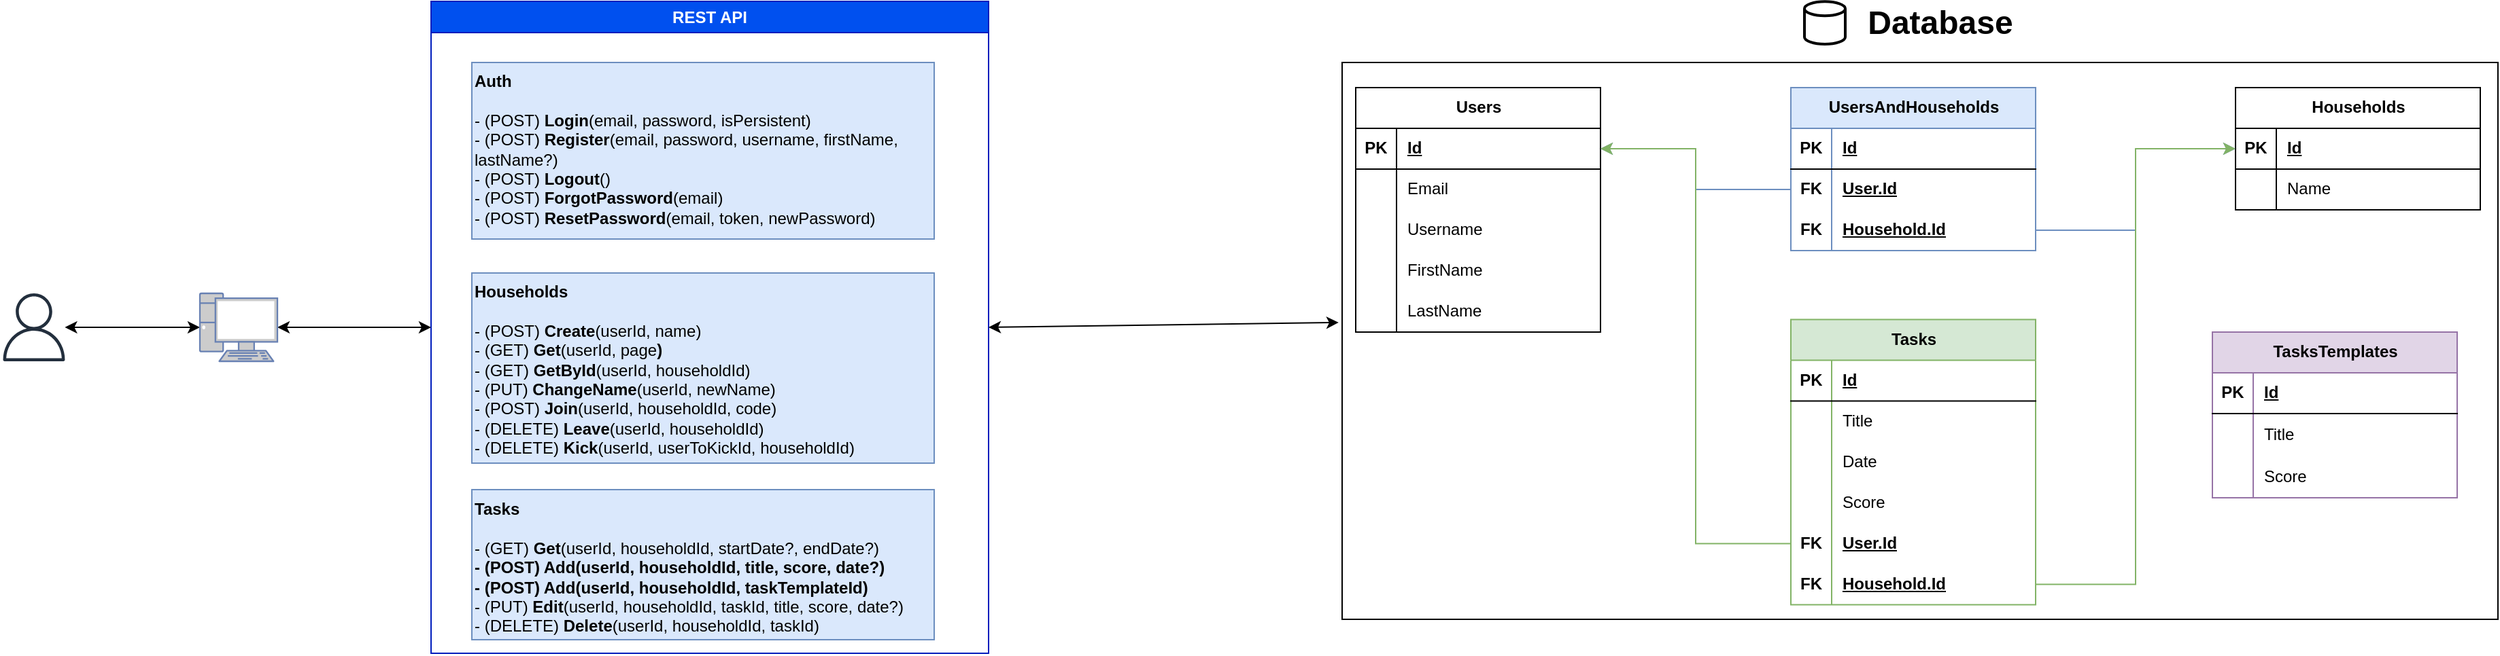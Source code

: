 <mxfile version="26.0.15">
  <diagram name="Strona-1" id="VdaN_trxpU_AnOm56eqQ">
    <mxGraphModel dx="2876" dy="2272" grid="1" gridSize="10" guides="1" tooltips="1" connect="1" arrows="1" fold="1" page="1" pageScale="1" pageWidth="827" pageHeight="1169" math="0" shadow="0">
      <root>
        <mxCell id="0" />
        <mxCell id="1" parent="0" />
        <mxCell id="gS_ljg5QTY4UFhtaObWx-25" value="" style="sketch=0;outlineConnect=0;fontColor=#232F3E;gradientColor=none;fillColor=#232F3D;strokeColor=none;dashed=0;verticalLabelPosition=bottom;verticalAlign=top;align=center;html=1;fontSize=12;fontStyle=0;aspect=fixed;pointerEvents=1;shape=mxgraph.aws4.user;" parent="1" vertex="1">
          <mxGeometry x="-827" y="150" width="50" height="50" as="geometry" />
        </mxCell>
        <mxCell id="gS_ljg5QTY4UFhtaObWx-28" value="" style="endArrow=classic;startArrow=classic;html=1;rounded=0;entryX=0;entryY=0.5;entryDx=0;entryDy=0;entryPerimeter=0;" parent="1" source="gS_ljg5QTY4UFhtaObWx-25" edge="1">
          <mxGeometry width="50" height="50" relative="1" as="geometry">
            <mxPoint x="-750" y="230" as="sourcePoint" />
            <mxPoint x="-680" y="175" as="targetPoint" />
          </mxGeometry>
        </mxCell>
        <mxCell id="gS_ljg5QTY4UFhtaObWx-31" value="REST API" style="swimlane;whiteSpace=wrap;html=1;fillColor=#0050ef;fontColor=#ffffff;strokeColor=#001DBC;" parent="1" vertex="1">
          <mxGeometry x="-510" y="-65" width="410" height="480" as="geometry">
            <mxRectangle x="-520" y="160" width="140" height="30" as="alternateBounds" />
          </mxGeometry>
        </mxCell>
        <mxCell id="gS_ljg5QTY4UFhtaObWx-37" value="&lt;div style=&quot;&quot;&gt;&lt;b style=&quot;background-color: initial;&quot;&gt;Households&lt;/b&gt;&lt;/div&gt;&lt;div style=&quot;&quot;&gt;&lt;font style=&quot;font-size: 12px;&quot;&gt;&lt;b style=&quot;&quot;&gt;&lt;br&gt;&lt;/b&gt;&lt;/font&gt;&lt;/div&gt;&lt;div&gt;- (POST) &lt;b&gt;Create&lt;/b&gt;(userId, name)&lt;/div&gt;&lt;div&gt;- (GET) &lt;b&gt;Get&lt;/b&gt;(userId, page&lt;b&gt;)&lt;/b&gt;&lt;/div&gt;&lt;div&gt;- (GET) &lt;b&gt;GetById&lt;/b&gt;(userId, householdId)&lt;/div&gt;&lt;div&gt;- (PUT) &lt;b&gt;ChangeName&lt;/b&gt;(userId, newName)&lt;/div&gt;&lt;div&gt;- (POST) &lt;b&gt;Join&lt;/b&gt;(userId, householdId, code)&lt;/div&gt;&lt;div&gt;- (DELETE) &lt;b&gt;Leave&lt;/b&gt;(userId, householdId)&lt;/div&gt;&lt;div&gt;- (DELETE) &lt;b&gt;Kick&lt;/b&gt;(userId, userToKickId, householdId)&lt;/div&gt;" style="whiteSpace=wrap;html=1;align=left;verticalAlign=top;fillColor=#dae8fc;strokeColor=#6c8ebf;" parent="gS_ljg5QTY4UFhtaObWx-31" vertex="1">
          <mxGeometry x="30" y="200" width="340" height="140" as="geometry" />
        </mxCell>
        <mxCell id="gS_ljg5QTY4UFhtaObWx-35" value="&lt;div style=&quot;&quot;&gt;&lt;b style=&quot;background-color: initial;&quot;&gt;Auth&lt;/b&gt;&lt;/div&gt;&lt;div style=&quot;&quot;&gt;&lt;font style=&quot;font-size: 12px;&quot;&gt;&lt;b style=&quot;&quot;&gt;&lt;br&gt;&lt;/b&gt;&lt;/font&gt;&lt;/div&gt;&lt;div&gt;- (POST) &lt;b&gt;Login&lt;/b&gt;(email, password, isPersistent)&lt;/div&gt;&lt;div&gt;- (POST) &lt;b&gt;Register&lt;/b&gt;(email, password, username, firstName, lastName?)&lt;/div&gt;&lt;div&gt;- (POST) &lt;b&gt;Logout&lt;/b&gt;()&lt;/div&gt;&lt;div&gt;- (POST) &lt;b&gt;ForgotPassword&lt;/b&gt;(email)&lt;/div&gt;&lt;div&gt;- (POST) &lt;b&gt;ResetPassword&lt;/b&gt;(email, token, newPassword)&lt;/div&gt;" style="whiteSpace=wrap;html=1;align=left;verticalAlign=top;fillColor=#dae8fc;strokeColor=#6c8ebf;" parent="gS_ljg5QTY4UFhtaObWx-31" vertex="1">
          <mxGeometry x="30" y="45" width="340" height="130" as="geometry" />
        </mxCell>
        <mxCell id="gS_ljg5QTY4UFhtaObWx-43" value="&lt;div style=&quot;&quot;&gt;&lt;b style=&quot;background-color: initial;&quot;&gt;Tasks&lt;/b&gt;&lt;/div&gt;&lt;div style=&quot;&quot;&gt;&lt;font style=&quot;font-size: 12px;&quot;&gt;&lt;b style=&quot;&quot;&gt;&lt;br&gt;&lt;/b&gt;&lt;/font&gt;&lt;/div&gt;&lt;div style=&quot;&quot;&gt;&lt;font style=&quot;font-size: 12px;&quot;&gt;- (GET) &lt;b&gt;Get&lt;/b&gt;(userId, householdId, startDate?, endDate?)&lt;/font&gt;&lt;/div&gt;&lt;div&gt;&lt;b&gt;- (POST) Add(userId, householdId, title, score, date?)&lt;/b&gt;&lt;/div&gt;&lt;div&gt;&lt;b&gt;- (POST) Add(userId, householdId, taskTemplateId)&lt;/b&gt;&lt;/div&gt;&lt;div&gt;- (PUT) &lt;b&gt;Edit&lt;/b&gt;(userId, householdId, taskId, title, score, date?)&lt;/div&gt;&lt;div&gt;- (DELETE) &lt;b&gt;Delete&lt;/b&gt;(userId, householdId, taskId)&lt;/div&gt;" style="whiteSpace=wrap;html=1;align=left;verticalAlign=top;fillColor=#dae8fc;strokeColor=#6c8ebf;" parent="gS_ljg5QTY4UFhtaObWx-31" vertex="1">
          <mxGeometry x="30" y="359.5" width="340" height="110.5" as="geometry" />
        </mxCell>
        <mxCell id="gS_ljg5QTY4UFhtaObWx-33" value="" style="endArrow=classic;startArrow=classic;html=1;rounded=0;entryX=0;entryY=0.5;entryDx=0;entryDy=0;exitX=1;exitY=0.5;exitDx=0;exitDy=0;exitPerimeter=0;" parent="1" source="WUK-s8qkL-7iSxaDVZc9-1" target="gS_ljg5QTY4UFhtaObWx-31" edge="1">
          <mxGeometry width="50" height="50" relative="1" as="geometry">
            <mxPoint x="-639.5" y="175" as="sourcePoint" />
            <mxPoint x="-501" y="240" as="targetPoint" />
          </mxGeometry>
        </mxCell>
        <mxCell id="gS_ljg5QTY4UFhtaObWx-34" value="" style="endArrow=classic;startArrow=classic;html=1;rounded=0;exitX=1;exitY=0.5;exitDx=0;exitDy=0;entryX=-0.003;entryY=0.467;entryDx=0;entryDy=0;entryPerimeter=0;" parent="1" source="gS_ljg5QTY4UFhtaObWx-31" target="gS_ljg5QTY4UFhtaObWx-47" edge="1">
          <mxGeometry width="50" height="50" relative="1" as="geometry">
            <mxPoint x="-150" y="230" as="sourcePoint" />
            <mxPoint x="106.56" y="596" as="targetPoint" />
          </mxGeometry>
        </mxCell>
        <mxCell id="gS_ljg5QTY4UFhtaObWx-48" value="" style="group" parent="1" vertex="1" connectable="0">
          <mxGeometry x="160" y="-54.884" width="850" height="444.884" as="geometry" />
        </mxCell>
        <mxCell id="gS_ljg5QTY4UFhtaObWx-47" value="" style="rounded=0;whiteSpace=wrap;html=1;" parent="gS_ljg5QTY4UFhtaObWx-48" vertex="1">
          <mxGeometry y="34.884" width="850" height="410" as="geometry" />
        </mxCell>
        <mxCell id="_dhiKzsWpzVTfSa5Ci9j-15" value="Users" style="shape=table;startSize=30;container=1;collapsible=1;childLayout=tableLayout;fixedRows=1;rowLines=0;fontStyle=1;align=center;resizeLast=1;html=1;" parent="gS_ljg5QTY4UFhtaObWx-48" vertex="1">
          <mxGeometry x="10" y="53.372" width="180" height="180" as="geometry">
            <mxRectangle y="260" width="70" height="30" as="alternateBounds" />
          </mxGeometry>
        </mxCell>
        <mxCell id="_dhiKzsWpzVTfSa5Ci9j-16" value="" style="shape=tableRow;horizontal=0;startSize=0;swimlaneHead=0;swimlaneBody=0;fillColor=none;collapsible=0;dropTarget=0;points=[[0,0.5],[1,0.5]];portConstraint=eastwest;top=0;left=0;right=0;bottom=1;" parent="_dhiKzsWpzVTfSa5Ci9j-15" vertex="1">
          <mxGeometry y="30" width="180" height="30" as="geometry" />
        </mxCell>
        <mxCell id="_dhiKzsWpzVTfSa5Ci9j-17" value="PK" style="shape=partialRectangle;connectable=0;fillColor=none;top=0;left=0;bottom=0;right=0;fontStyle=1;overflow=hidden;whiteSpace=wrap;html=1;" parent="_dhiKzsWpzVTfSa5Ci9j-16" vertex="1">
          <mxGeometry width="30" height="30" as="geometry">
            <mxRectangle width="30" height="30" as="alternateBounds" />
          </mxGeometry>
        </mxCell>
        <mxCell id="_dhiKzsWpzVTfSa5Ci9j-18" value="Id" style="shape=partialRectangle;connectable=0;fillColor=none;top=0;left=0;bottom=0;right=0;align=left;spacingLeft=6;fontStyle=5;overflow=hidden;whiteSpace=wrap;html=1;" parent="_dhiKzsWpzVTfSa5Ci9j-16" vertex="1">
          <mxGeometry x="30" width="150" height="30" as="geometry">
            <mxRectangle width="150" height="30" as="alternateBounds" />
          </mxGeometry>
        </mxCell>
        <mxCell id="_dhiKzsWpzVTfSa5Ci9j-19" value="" style="shape=tableRow;horizontal=0;startSize=0;swimlaneHead=0;swimlaneBody=0;fillColor=none;collapsible=0;dropTarget=0;points=[[0,0.5],[1,0.5]];portConstraint=eastwest;top=0;left=0;right=0;bottom=0;" parent="_dhiKzsWpzVTfSa5Ci9j-15" vertex="1">
          <mxGeometry y="60" width="180" height="30" as="geometry" />
        </mxCell>
        <mxCell id="_dhiKzsWpzVTfSa5Ci9j-20" value="" style="shape=partialRectangle;connectable=0;fillColor=none;top=0;left=0;bottom=0;right=0;editable=1;overflow=hidden;whiteSpace=wrap;html=1;" parent="_dhiKzsWpzVTfSa5Ci9j-19" vertex="1">
          <mxGeometry width="30" height="30" as="geometry">
            <mxRectangle width="30" height="30" as="alternateBounds" />
          </mxGeometry>
        </mxCell>
        <mxCell id="_dhiKzsWpzVTfSa5Ci9j-21" value="Email" style="shape=partialRectangle;connectable=0;fillColor=none;top=0;left=0;bottom=0;right=0;align=left;spacingLeft=6;overflow=hidden;whiteSpace=wrap;html=1;" parent="_dhiKzsWpzVTfSa5Ci9j-19" vertex="1">
          <mxGeometry x="30" width="150" height="30" as="geometry">
            <mxRectangle width="150" height="30" as="alternateBounds" />
          </mxGeometry>
        </mxCell>
        <mxCell id="_dhiKzsWpzVTfSa5Ci9j-22" value="" style="shape=tableRow;horizontal=0;startSize=0;swimlaneHead=0;swimlaneBody=0;fillColor=none;collapsible=0;dropTarget=0;points=[[0,0.5],[1,0.5]];portConstraint=eastwest;top=0;left=0;right=0;bottom=0;" parent="_dhiKzsWpzVTfSa5Ci9j-15" vertex="1">
          <mxGeometry y="90" width="180" height="30" as="geometry" />
        </mxCell>
        <mxCell id="_dhiKzsWpzVTfSa5Ci9j-23" value="" style="shape=partialRectangle;connectable=0;fillColor=none;top=0;left=0;bottom=0;right=0;editable=1;overflow=hidden;whiteSpace=wrap;html=1;" parent="_dhiKzsWpzVTfSa5Ci9j-22" vertex="1">
          <mxGeometry width="30" height="30" as="geometry">
            <mxRectangle width="30" height="30" as="alternateBounds" />
          </mxGeometry>
        </mxCell>
        <mxCell id="_dhiKzsWpzVTfSa5Ci9j-24" value="Username" style="shape=partialRectangle;connectable=0;fillColor=none;top=0;left=0;bottom=0;right=0;align=left;spacingLeft=6;overflow=hidden;whiteSpace=wrap;html=1;" parent="_dhiKzsWpzVTfSa5Ci9j-22" vertex="1">
          <mxGeometry x="30" width="150" height="30" as="geometry">
            <mxRectangle width="150" height="30" as="alternateBounds" />
          </mxGeometry>
        </mxCell>
        <mxCell id="_dhiKzsWpzVTfSa5Ci9j-25" value="" style="shape=tableRow;horizontal=0;startSize=0;swimlaneHead=0;swimlaneBody=0;fillColor=none;collapsible=0;dropTarget=0;points=[[0,0.5],[1,0.5]];portConstraint=eastwest;top=0;left=0;right=0;bottom=0;" parent="_dhiKzsWpzVTfSa5Ci9j-15" vertex="1">
          <mxGeometry y="120" width="180" height="30" as="geometry" />
        </mxCell>
        <mxCell id="_dhiKzsWpzVTfSa5Ci9j-26" value="" style="shape=partialRectangle;connectable=0;fillColor=none;top=0;left=0;bottom=0;right=0;editable=1;overflow=hidden;whiteSpace=wrap;html=1;" parent="_dhiKzsWpzVTfSa5Ci9j-25" vertex="1">
          <mxGeometry width="30" height="30" as="geometry">
            <mxRectangle width="30" height="30" as="alternateBounds" />
          </mxGeometry>
        </mxCell>
        <mxCell id="_dhiKzsWpzVTfSa5Ci9j-27" value="FirstName" style="shape=partialRectangle;connectable=0;fillColor=none;top=0;left=0;bottom=0;right=0;align=left;spacingLeft=6;overflow=hidden;whiteSpace=wrap;html=1;" parent="_dhiKzsWpzVTfSa5Ci9j-25" vertex="1">
          <mxGeometry x="30" width="150" height="30" as="geometry">
            <mxRectangle width="150" height="30" as="alternateBounds" />
          </mxGeometry>
        </mxCell>
        <mxCell id="_dhiKzsWpzVTfSa5Ci9j-92" style="shape=tableRow;horizontal=0;startSize=0;swimlaneHead=0;swimlaneBody=0;fillColor=none;collapsible=0;dropTarget=0;points=[[0,0.5],[1,0.5]];portConstraint=eastwest;top=0;left=0;right=0;bottom=0;" parent="_dhiKzsWpzVTfSa5Ci9j-15" vertex="1">
          <mxGeometry y="150" width="180" height="30" as="geometry" />
        </mxCell>
        <mxCell id="_dhiKzsWpzVTfSa5Ci9j-93" style="shape=partialRectangle;connectable=0;fillColor=none;top=0;left=0;bottom=0;right=0;editable=1;overflow=hidden;whiteSpace=wrap;html=1;" parent="_dhiKzsWpzVTfSa5Ci9j-92" vertex="1">
          <mxGeometry width="30" height="30" as="geometry">
            <mxRectangle width="30" height="30" as="alternateBounds" />
          </mxGeometry>
        </mxCell>
        <mxCell id="_dhiKzsWpzVTfSa5Ci9j-94" value="LastName" style="shape=partialRectangle;connectable=0;fillColor=none;top=0;left=0;bottom=0;right=0;align=left;spacingLeft=6;overflow=hidden;whiteSpace=wrap;html=1;" parent="_dhiKzsWpzVTfSa5Ci9j-92" vertex="1">
          <mxGeometry x="30" width="150" height="30" as="geometry">
            <mxRectangle width="150" height="30" as="alternateBounds" />
          </mxGeometry>
        </mxCell>
        <mxCell id="_dhiKzsWpzVTfSa5Ci9j-28" value="Households" style="shape=table;startSize=30;container=1;collapsible=1;childLayout=tableLayout;fixedRows=1;rowLines=0;fontStyle=1;align=center;resizeLast=1;html=1;" parent="gS_ljg5QTY4UFhtaObWx-48" vertex="1">
          <mxGeometry x="657" y="53.372" width="180" height="90" as="geometry">
            <mxRectangle x="647" y="120" width="100" height="30" as="alternateBounds" />
          </mxGeometry>
        </mxCell>
        <mxCell id="_dhiKzsWpzVTfSa5Ci9j-29" value="" style="shape=tableRow;horizontal=0;startSize=0;swimlaneHead=0;swimlaneBody=0;fillColor=none;collapsible=0;dropTarget=0;points=[[0,0.5],[1,0.5]];portConstraint=eastwest;top=0;left=0;right=0;bottom=1;" parent="_dhiKzsWpzVTfSa5Ci9j-28" vertex="1">
          <mxGeometry y="30" width="180" height="30" as="geometry" />
        </mxCell>
        <mxCell id="_dhiKzsWpzVTfSa5Ci9j-30" value="PK" style="shape=partialRectangle;connectable=0;fillColor=none;top=0;left=0;bottom=0;right=0;fontStyle=1;overflow=hidden;whiteSpace=wrap;html=1;" parent="_dhiKzsWpzVTfSa5Ci9j-29" vertex="1">
          <mxGeometry width="30" height="30" as="geometry">
            <mxRectangle width="30" height="30" as="alternateBounds" />
          </mxGeometry>
        </mxCell>
        <mxCell id="_dhiKzsWpzVTfSa5Ci9j-31" value="Id" style="shape=partialRectangle;connectable=0;fillColor=none;top=0;left=0;bottom=0;right=0;align=left;spacingLeft=6;fontStyle=5;overflow=hidden;whiteSpace=wrap;html=1;" parent="_dhiKzsWpzVTfSa5Ci9j-29" vertex="1">
          <mxGeometry x="30" width="150" height="30" as="geometry">
            <mxRectangle width="150" height="30" as="alternateBounds" />
          </mxGeometry>
        </mxCell>
        <mxCell id="_dhiKzsWpzVTfSa5Ci9j-32" value="" style="shape=tableRow;horizontal=0;startSize=0;swimlaneHead=0;swimlaneBody=0;fillColor=none;collapsible=0;dropTarget=0;points=[[0,0.5],[1,0.5]];portConstraint=eastwest;top=0;left=0;right=0;bottom=0;" parent="_dhiKzsWpzVTfSa5Ci9j-28" vertex="1">
          <mxGeometry y="60" width="180" height="30" as="geometry" />
        </mxCell>
        <mxCell id="_dhiKzsWpzVTfSa5Ci9j-33" value="" style="shape=partialRectangle;connectable=0;fillColor=none;top=0;left=0;bottom=0;right=0;editable=1;overflow=hidden;whiteSpace=wrap;html=1;" parent="_dhiKzsWpzVTfSa5Ci9j-32" vertex="1">
          <mxGeometry width="30" height="30" as="geometry">
            <mxRectangle width="30" height="30" as="alternateBounds" />
          </mxGeometry>
        </mxCell>
        <mxCell id="_dhiKzsWpzVTfSa5Ci9j-34" value="Name" style="shape=partialRectangle;connectable=0;fillColor=none;top=0;left=0;bottom=0;right=0;align=left;spacingLeft=6;overflow=hidden;whiteSpace=wrap;html=1;" parent="_dhiKzsWpzVTfSa5Ci9j-32" vertex="1">
          <mxGeometry x="30" width="150" height="30" as="geometry">
            <mxRectangle width="150" height="30" as="alternateBounds" />
          </mxGeometry>
        </mxCell>
        <mxCell id="_dhiKzsWpzVTfSa5Ci9j-54" value="Tasks" style="shape=table;startSize=30;container=1;collapsible=1;childLayout=tableLayout;fixedRows=1;rowLines=0;fontStyle=1;align=center;resizeLast=1;html=1;fillColor=#d5e8d4;strokeColor=#82b366;" parent="gS_ljg5QTY4UFhtaObWx-48" vertex="1">
          <mxGeometry x="330" y="224.163" width="180" height="210" as="geometry">
            <mxRectangle x="320" y="360" width="70" height="30" as="alternateBounds" />
          </mxGeometry>
        </mxCell>
        <mxCell id="_dhiKzsWpzVTfSa5Ci9j-55" value="" style="shape=tableRow;horizontal=0;startSize=0;swimlaneHead=0;swimlaneBody=0;fillColor=none;collapsible=0;dropTarget=0;points=[[0,0.5],[1,0.5]];portConstraint=eastwest;top=0;left=0;right=0;bottom=1;" parent="_dhiKzsWpzVTfSa5Ci9j-54" vertex="1">
          <mxGeometry y="30" width="180" height="30" as="geometry" />
        </mxCell>
        <mxCell id="_dhiKzsWpzVTfSa5Ci9j-56" value="PK" style="shape=partialRectangle;connectable=0;fillColor=none;top=0;left=0;bottom=0;right=0;fontStyle=1;overflow=hidden;whiteSpace=wrap;html=1;" parent="_dhiKzsWpzVTfSa5Ci9j-55" vertex="1">
          <mxGeometry width="30" height="30" as="geometry">
            <mxRectangle width="30" height="30" as="alternateBounds" />
          </mxGeometry>
        </mxCell>
        <mxCell id="_dhiKzsWpzVTfSa5Ci9j-57" value="Id" style="shape=partialRectangle;connectable=0;fillColor=none;top=0;left=0;bottom=0;right=0;align=left;spacingLeft=6;fontStyle=5;overflow=hidden;whiteSpace=wrap;html=1;" parent="_dhiKzsWpzVTfSa5Ci9j-55" vertex="1">
          <mxGeometry x="30" width="150" height="30" as="geometry">
            <mxRectangle width="150" height="30" as="alternateBounds" />
          </mxGeometry>
        </mxCell>
        <mxCell id="_dhiKzsWpzVTfSa5Ci9j-58" value="" style="shape=tableRow;horizontal=0;startSize=0;swimlaneHead=0;swimlaneBody=0;fillColor=none;collapsible=0;dropTarget=0;points=[[0,0.5],[1,0.5]];portConstraint=eastwest;top=0;left=0;right=0;bottom=0;" parent="_dhiKzsWpzVTfSa5Ci9j-54" vertex="1">
          <mxGeometry y="60" width="180" height="30" as="geometry" />
        </mxCell>
        <mxCell id="_dhiKzsWpzVTfSa5Ci9j-59" value="" style="shape=partialRectangle;connectable=0;fillColor=none;top=0;left=0;bottom=0;right=0;editable=1;overflow=hidden;whiteSpace=wrap;html=1;" parent="_dhiKzsWpzVTfSa5Ci9j-58" vertex="1">
          <mxGeometry width="30" height="30" as="geometry">
            <mxRectangle width="30" height="30" as="alternateBounds" />
          </mxGeometry>
        </mxCell>
        <mxCell id="_dhiKzsWpzVTfSa5Ci9j-60" value="Title" style="shape=partialRectangle;connectable=0;fillColor=none;top=0;left=0;bottom=0;right=0;align=left;spacingLeft=6;overflow=hidden;whiteSpace=wrap;html=1;" parent="_dhiKzsWpzVTfSa5Ci9j-58" vertex="1">
          <mxGeometry x="30" width="150" height="30" as="geometry">
            <mxRectangle width="150" height="30" as="alternateBounds" />
          </mxGeometry>
        </mxCell>
        <mxCell id="_dhiKzsWpzVTfSa5Ci9j-61" value="" style="shape=tableRow;horizontal=0;startSize=0;swimlaneHead=0;swimlaneBody=0;fillColor=none;collapsible=0;dropTarget=0;points=[[0,0.5],[1,0.5]];portConstraint=eastwest;top=0;left=0;right=0;bottom=0;" parent="_dhiKzsWpzVTfSa5Ci9j-54" vertex="1">
          <mxGeometry y="90" width="180" height="30" as="geometry" />
        </mxCell>
        <mxCell id="_dhiKzsWpzVTfSa5Ci9j-62" value="" style="shape=partialRectangle;connectable=0;fillColor=none;top=0;left=0;bottom=0;right=0;editable=1;overflow=hidden;whiteSpace=wrap;html=1;" parent="_dhiKzsWpzVTfSa5Ci9j-61" vertex="1">
          <mxGeometry width="30" height="30" as="geometry">
            <mxRectangle width="30" height="30" as="alternateBounds" />
          </mxGeometry>
        </mxCell>
        <mxCell id="_dhiKzsWpzVTfSa5Ci9j-63" value="Date" style="shape=partialRectangle;connectable=0;fillColor=none;top=0;left=0;bottom=0;right=0;align=left;spacingLeft=6;overflow=hidden;whiteSpace=wrap;html=1;" parent="_dhiKzsWpzVTfSa5Ci9j-61" vertex="1">
          <mxGeometry x="30" width="150" height="30" as="geometry">
            <mxRectangle width="150" height="30" as="alternateBounds" />
          </mxGeometry>
        </mxCell>
        <mxCell id="_dhiKzsWpzVTfSa5Ci9j-64" value="" style="shape=tableRow;horizontal=0;startSize=0;swimlaneHead=0;swimlaneBody=0;fillColor=none;collapsible=0;dropTarget=0;points=[[0,0.5],[1,0.5]];portConstraint=eastwest;top=0;left=0;right=0;bottom=0;" parent="_dhiKzsWpzVTfSa5Ci9j-54" vertex="1">
          <mxGeometry y="120" width="180" height="30" as="geometry" />
        </mxCell>
        <mxCell id="_dhiKzsWpzVTfSa5Ci9j-65" value="" style="shape=partialRectangle;connectable=0;fillColor=none;top=0;left=0;bottom=0;right=0;editable=1;overflow=hidden;whiteSpace=wrap;html=1;" parent="_dhiKzsWpzVTfSa5Ci9j-64" vertex="1">
          <mxGeometry width="30" height="30" as="geometry">
            <mxRectangle width="30" height="30" as="alternateBounds" />
          </mxGeometry>
        </mxCell>
        <mxCell id="_dhiKzsWpzVTfSa5Ci9j-66" value="Score" style="shape=partialRectangle;connectable=0;fillColor=none;top=0;left=0;bottom=0;right=0;align=left;spacingLeft=6;overflow=hidden;whiteSpace=wrap;html=1;" parent="_dhiKzsWpzVTfSa5Ci9j-64" vertex="1">
          <mxGeometry x="30" width="150" height="30" as="geometry">
            <mxRectangle width="150" height="30" as="alternateBounds" />
          </mxGeometry>
        </mxCell>
        <mxCell id="_dhiKzsWpzVTfSa5Ci9j-70" style="shape=tableRow;horizontal=0;startSize=0;swimlaneHead=0;swimlaneBody=0;fillColor=none;collapsible=0;dropTarget=0;points=[[0,0.5],[1,0.5]];portConstraint=eastwest;top=0;left=0;right=0;bottom=0;" parent="_dhiKzsWpzVTfSa5Ci9j-54" vertex="1">
          <mxGeometry y="150" width="180" height="30" as="geometry" />
        </mxCell>
        <mxCell id="_dhiKzsWpzVTfSa5Ci9j-71" value="&lt;b&gt;FK&lt;/b&gt;" style="shape=partialRectangle;connectable=0;fillColor=none;top=0;left=0;bottom=0;right=0;editable=1;overflow=hidden;whiteSpace=wrap;html=1;" parent="_dhiKzsWpzVTfSa5Ci9j-70" vertex="1">
          <mxGeometry width="30" height="30" as="geometry">
            <mxRectangle width="30" height="30" as="alternateBounds" />
          </mxGeometry>
        </mxCell>
        <mxCell id="_dhiKzsWpzVTfSa5Ci9j-72" value="&lt;b&gt;&lt;u&gt;User.Id&lt;/u&gt;&lt;/b&gt;" style="shape=partialRectangle;connectable=0;fillColor=none;top=0;left=0;bottom=0;right=0;align=left;spacingLeft=6;overflow=hidden;whiteSpace=wrap;html=1;strokeWidth=1;" parent="_dhiKzsWpzVTfSa5Ci9j-70" vertex="1">
          <mxGeometry x="30" width="150" height="30" as="geometry">
            <mxRectangle width="150" height="30" as="alternateBounds" />
          </mxGeometry>
        </mxCell>
        <mxCell id="_dhiKzsWpzVTfSa5Ci9j-73" style="shape=tableRow;horizontal=0;startSize=0;swimlaneHead=0;swimlaneBody=0;fillColor=none;collapsible=0;dropTarget=0;points=[[0,0.5],[1,0.5]];portConstraint=eastwest;top=0;left=0;right=0;bottom=0;" parent="_dhiKzsWpzVTfSa5Ci9j-54" vertex="1">
          <mxGeometry y="180" width="180" height="30" as="geometry" />
        </mxCell>
        <mxCell id="_dhiKzsWpzVTfSa5Ci9j-74" value="&lt;b&gt;FK&lt;/b&gt;" style="shape=partialRectangle;connectable=0;fillColor=none;top=0;left=0;bottom=0;right=0;editable=1;overflow=hidden;whiteSpace=wrap;html=1;" parent="_dhiKzsWpzVTfSa5Ci9j-73" vertex="1">
          <mxGeometry width="30" height="30" as="geometry">
            <mxRectangle width="30" height="30" as="alternateBounds" />
          </mxGeometry>
        </mxCell>
        <mxCell id="_dhiKzsWpzVTfSa5Ci9j-75" value="&lt;b&gt;&lt;u&gt;Household.Id&lt;/u&gt;&lt;/b&gt;" style="shape=partialRectangle;connectable=0;fillColor=none;top=0;left=0;bottom=0;right=0;align=left;spacingLeft=6;overflow=hidden;whiteSpace=wrap;html=1;" parent="_dhiKzsWpzVTfSa5Ci9j-73" vertex="1">
          <mxGeometry x="30" width="150" height="30" as="geometry">
            <mxRectangle width="150" height="30" as="alternateBounds" />
          </mxGeometry>
        </mxCell>
        <mxCell id="_dhiKzsWpzVTfSa5Ci9j-82" value="UsersAndHouseholds" style="shape=table;startSize=30;container=1;collapsible=1;childLayout=tableLayout;fixedRows=1;rowLines=0;fontStyle=1;align=center;resizeLast=1;html=1;fillColor=#dae8fc;strokeColor=#6c8ebf;" parent="gS_ljg5QTY4UFhtaObWx-48" vertex="1">
          <mxGeometry x="330" y="53.372" width="180" height="120" as="geometry">
            <mxRectangle x="320" y="120" width="160" height="30" as="alternateBounds" />
          </mxGeometry>
        </mxCell>
        <mxCell id="_dhiKzsWpzVTfSa5Ci9j-83" value="" style="shape=tableRow;horizontal=0;startSize=0;swimlaneHead=0;swimlaneBody=0;fillColor=none;collapsible=0;dropTarget=0;points=[[0,0.5],[1,0.5]];portConstraint=eastwest;top=0;left=0;right=0;bottom=1;" parent="_dhiKzsWpzVTfSa5Ci9j-82" vertex="1">
          <mxGeometry y="30" width="180" height="30" as="geometry" />
        </mxCell>
        <mxCell id="_dhiKzsWpzVTfSa5Ci9j-84" value="PK" style="shape=partialRectangle;connectable=0;fillColor=none;top=0;left=0;bottom=0;right=0;fontStyle=1;overflow=hidden;whiteSpace=wrap;html=1;" parent="_dhiKzsWpzVTfSa5Ci9j-83" vertex="1">
          <mxGeometry width="30" height="30" as="geometry">
            <mxRectangle width="30" height="30" as="alternateBounds" />
          </mxGeometry>
        </mxCell>
        <mxCell id="_dhiKzsWpzVTfSa5Ci9j-85" value="Id" style="shape=partialRectangle;connectable=0;fillColor=none;top=0;left=0;bottom=0;right=0;align=left;spacingLeft=6;fontStyle=5;overflow=hidden;whiteSpace=wrap;html=1;" parent="_dhiKzsWpzVTfSa5Ci9j-83" vertex="1">
          <mxGeometry x="30" width="150" height="30" as="geometry">
            <mxRectangle width="150" height="30" as="alternateBounds" />
          </mxGeometry>
        </mxCell>
        <mxCell id="_dhiKzsWpzVTfSa5Ci9j-86" value="" style="shape=tableRow;horizontal=0;startSize=0;swimlaneHead=0;swimlaneBody=0;fillColor=none;collapsible=0;dropTarget=0;points=[[0,0.5],[1,0.5]];portConstraint=eastwest;top=0;left=0;right=0;bottom=0;" parent="_dhiKzsWpzVTfSa5Ci9j-82" vertex="1">
          <mxGeometry y="60" width="180" height="30" as="geometry" />
        </mxCell>
        <mxCell id="_dhiKzsWpzVTfSa5Ci9j-87" value="&lt;b&gt;FK&lt;/b&gt;" style="shape=partialRectangle;connectable=0;fillColor=none;top=0;left=0;bottom=0;right=0;editable=1;overflow=hidden;whiteSpace=wrap;html=1;" parent="_dhiKzsWpzVTfSa5Ci9j-86" vertex="1">
          <mxGeometry width="30" height="30" as="geometry">
            <mxRectangle width="30" height="30" as="alternateBounds" />
          </mxGeometry>
        </mxCell>
        <mxCell id="_dhiKzsWpzVTfSa5Ci9j-88" value="&lt;u&gt;&lt;b&gt;User.Id&lt;/b&gt;&lt;/u&gt;" style="shape=partialRectangle;connectable=0;fillColor=none;top=0;left=0;bottom=0;right=0;align=left;spacingLeft=6;overflow=hidden;whiteSpace=wrap;html=1;" parent="_dhiKzsWpzVTfSa5Ci9j-86" vertex="1">
          <mxGeometry x="30" width="150" height="30" as="geometry">
            <mxRectangle width="150" height="30" as="alternateBounds" />
          </mxGeometry>
        </mxCell>
        <mxCell id="_dhiKzsWpzVTfSa5Ci9j-89" style="shape=tableRow;horizontal=0;startSize=0;swimlaneHead=0;swimlaneBody=0;fillColor=none;collapsible=0;dropTarget=0;points=[[0,0.5],[1,0.5]];portConstraint=eastwest;top=0;left=0;right=0;bottom=0;" parent="_dhiKzsWpzVTfSa5Ci9j-82" vertex="1">
          <mxGeometry y="90" width="180" height="30" as="geometry" />
        </mxCell>
        <mxCell id="_dhiKzsWpzVTfSa5Ci9j-90" value="&lt;b&gt;FK&lt;/b&gt;" style="shape=partialRectangle;connectable=0;fillColor=none;top=0;left=0;bottom=0;right=0;editable=1;overflow=hidden;whiteSpace=wrap;html=1;" parent="_dhiKzsWpzVTfSa5Ci9j-89" vertex="1">
          <mxGeometry width="30" height="30" as="geometry">
            <mxRectangle width="30" height="30" as="alternateBounds" />
          </mxGeometry>
        </mxCell>
        <mxCell id="_dhiKzsWpzVTfSa5Ci9j-91" value="&lt;u&gt;&lt;b&gt;Household.Id&lt;/b&gt;&lt;/u&gt;" style="shape=partialRectangle;connectable=0;fillColor=none;top=0;left=0;bottom=0;right=0;align=left;spacingLeft=6;overflow=hidden;whiteSpace=wrap;html=1;" parent="_dhiKzsWpzVTfSa5Ci9j-89" vertex="1">
          <mxGeometry x="30" width="150" height="30" as="geometry">
            <mxRectangle width="150" height="30" as="alternateBounds" />
          </mxGeometry>
        </mxCell>
        <mxCell id="_dhiKzsWpzVTfSa5Ci9j-109" style="edgeStyle=orthogonalEdgeStyle;rounded=0;orthogonalLoop=1;jettySize=auto;html=1;fillColor=#dae8fc;strokeColor=#6c8ebf;" parent="gS_ljg5QTY4UFhtaObWx-48" source="_dhiKzsWpzVTfSa5Ci9j-86" target="_dhiKzsWpzVTfSa5Ci9j-16" edge="1">
          <mxGeometry relative="1" as="geometry" />
        </mxCell>
        <mxCell id="_dhiKzsWpzVTfSa5Ci9j-110" style="edgeStyle=orthogonalEdgeStyle;rounded=0;orthogonalLoop=1;jettySize=auto;html=1;fillColor=#dae8fc;strokeColor=#6c8ebf;" parent="gS_ljg5QTY4UFhtaObWx-48" source="_dhiKzsWpzVTfSa5Ci9j-89" target="_dhiKzsWpzVTfSa5Ci9j-29" edge="1">
          <mxGeometry relative="1" as="geometry" />
        </mxCell>
        <mxCell id="_dhiKzsWpzVTfSa5Ci9j-111" style="edgeStyle=orthogonalEdgeStyle;rounded=0;orthogonalLoop=1;jettySize=auto;html=1;entryX=1;entryY=0.5;entryDx=0;entryDy=0;fillColor=#d5e8d4;strokeColor=#82b366;" parent="gS_ljg5QTY4UFhtaObWx-48" source="_dhiKzsWpzVTfSa5Ci9j-70" target="_dhiKzsWpzVTfSa5Ci9j-16" edge="1">
          <mxGeometry relative="1" as="geometry" />
        </mxCell>
        <mxCell id="_dhiKzsWpzVTfSa5Ci9j-113" style="edgeStyle=orthogonalEdgeStyle;rounded=0;orthogonalLoop=1;jettySize=auto;html=1;entryX=0;entryY=0.5;entryDx=0;entryDy=0;fillColor=#d5e8d4;strokeColor=#82b366;" parent="gS_ljg5QTY4UFhtaObWx-48" source="_dhiKzsWpzVTfSa5Ci9j-73" target="_dhiKzsWpzVTfSa5Ci9j-29" edge="1">
          <mxGeometry relative="1" as="geometry" />
        </mxCell>
        <mxCell id="gS_ljg5QTY4UFhtaObWx-21" value="" style="strokeWidth=2;html=1;shape=mxgraph.flowchart.database;whiteSpace=wrap;" parent="gS_ljg5QTY4UFhtaObWx-48" vertex="1">
          <mxGeometry x="340" y="-10" width="30" height="31.35" as="geometry" />
        </mxCell>
        <mxCell id="gS_ljg5QTY4UFhtaObWx-20" value="&lt;font style=&quot;font-size: 24px;&quot;&gt;&lt;b&gt;Database&lt;/b&gt;&lt;/font&gt;" style="text;html=1;align=center;verticalAlign=middle;whiteSpace=wrap;rounded=0;" parent="gS_ljg5QTY4UFhtaObWx-48" vertex="1">
          <mxGeometry x="360" y="-5" width="160" height="21.349" as="geometry" />
        </mxCell>
        <mxCell id="7DrlYgEFfMsY5lUKXNj9-61" value="TasksTemplates" style="shape=table;startSize=30;container=1;collapsible=1;childLayout=tableLayout;fixedRows=1;rowLines=0;fontStyle=1;align=center;resizeLast=1;html=1;fillColor=#e1d5e7;strokeColor=#9673a6;" parent="gS_ljg5QTY4UFhtaObWx-48" vertex="1">
          <mxGeometry x="640" y="233.374" width="180" height="122" as="geometry" />
        </mxCell>
        <mxCell id="7DrlYgEFfMsY5lUKXNj9-62" value="" style="shape=tableRow;horizontal=0;startSize=0;swimlaneHead=0;swimlaneBody=0;fillColor=none;collapsible=0;dropTarget=0;points=[[0,0.5],[1,0.5]];portConstraint=eastwest;top=0;left=0;right=0;bottom=1;" parent="7DrlYgEFfMsY5lUKXNj9-61" vertex="1">
          <mxGeometry y="30" width="180" height="30" as="geometry" />
        </mxCell>
        <mxCell id="7DrlYgEFfMsY5lUKXNj9-63" value="PK" style="shape=partialRectangle;connectable=0;fillColor=none;top=0;left=0;bottom=0;right=0;fontStyle=1;overflow=hidden;whiteSpace=wrap;html=1;" parent="7DrlYgEFfMsY5lUKXNj9-62" vertex="1">
          <mxGeometry width="30" height="30" as="geometry">
            <mxRectangle width="30" height="30" as="alternateBounds" />
          </mxGeometry>
        </mxCell>
        <mxCell id="7DrlYgEFfMsY5lUKXNj9-64" value="Id" style="shape=partialRectangle;connectable=0;fillColor=none;top=0;left=0;bottom=0;right=0;align=left;spacingLeft=6;fontStyle=5;overflow=hidden;whiteSpace=wrap;html=1;" parent="7DrlYgEFfMsY5lUKXNj9-62" vertex="1">
          <mxGeometry x="30" width="150" height="30" as="geometry">
            <mxRectangle width="150" height="30" as="alternateBounds" />
          </mxGeometry>
        </mxCell>
        <mxCell id="7DrlYgEFfMsY5lUKXNj9-65" value="" style="shape=tableRow;horizontal=0;startSize=0;swimlaneHead=0;swimlaneBody=0;fillColor=none;collapsible=0;dropTarget=0;points=[[0,0.5],[1,0.5]];portConstraint=eastwest;top=0;left=0;right=0;bottom=0;" parent="7DrlYgEFfMsY5lUKXNj9-61" vertex="1">
          <mxGeometry y="60" width="180" height="32" as="geometry" />
        </mxCell>
        <mxCell id="7DrlYgEFfMsY5lUKXNj9-66" value="" style="shape=partialRectangle;connectable=0;fillColor=none;top=0;left=0;bottom=0;right=0;editable=1;overflow=hidden;whiteSpace=wrap;html=1;" parent="7DrlYgEFfMsY5lUKXNj9-65" vertex="1">
          <mxGeometry width="30" height="32" as="geometry">
            <mxRectangle width="30" height="32" as="alternateBounds" />
          </mxGeometry>
        </mxCell>
        <mxCell id="7DrlYgEFfMsY5lUKXNj9-67" value="Title" style="shape=partialRectangle;connectable=0;fillColor=none;top=0;left=0;bottom=0;right=0;align=left;spacingLeft=6;overflow=hidden;whiteSpace=wrap;html=1;" parent="7DrlYgEFfMsY5lUKXNj9-65" vertex="1">
          <mxGeometry x="30" width="150" height="32" as="geometry">
            <mxRectangle width="150" height="32" as="alternateBounds" />
          </mxGeometry>
        </mxCell>
        <mxCell id="7DrlYgEFfMsY5lUKXNj9-68" value="" style="shape=tableRow;horizontal=0;startSize=0;swimlaneHead=0;swimlaneBody=0;fillColor=none;collapsible=0;dropTarget=0;points=[[0,0.5],[1,0.5]];portConstraint=eastwest;top=0;left=0;right=0;bottom=0;" parent="7DrlYgEFfMsY5lUKXNj9-61" vertex="1">
          <mxGeometry y="92" width="180" height="30" as="geometry" />
        </mxCell>
        <mxCell id="7DrlYgEFfMsY5lUKXNj9-69" value="" style="shape=partialRectangle;connectable=0;fillColor=none;top=0;left=0;bottom=0;right=0;editable=1;overflow=hidden;whiteSpace=wrap;html=1;" parent="7DrlYgEFfMsY5lUKXNj9-68" vertex="1">
          <mxGeometry width="30" height="30" as="geometry">
            <mxRectangle width="30" height="30" as="alternateBounds" />
          </mxGeometry>
        </mxCell>
        <mxCell id="7DrlYgEFfMsY5lUKXNj9-70" value="Score" style="shape=partialRectangle;connectable=0;fillColor=none;top=0;left=0;bottom=0;right=0;align=left;spacingLeft=6;overflow=hidden;whiteSpace=wrap;html=1;" parent="7DrlYgEFfMsY5lUKXNj9-68" vertex="1">
          <mxGeometry x="30" width="150" height="30" as="geometry">
            <mxRectangle width="150" height="30" as="alternateBounds" />
          </mxGeometry>
        </mxCell>
        <mxCell id="WUK-s8qkL-7iSxaDVZc9-1" value="" style="fontColor=#0066CC;verticalAlign=top;verticalLabelPosition=bottom;labelPosition=center;align=center;html=1;outlineConnect=0;fillColor=#CCCCCC;strokeColor=#6881B3;gradientColor=none;gradientDirection=north;strokeWidth=2;shape=mxgraph.networks.pc;" vertex="1" parent="1">
          <mxGeometry x="-680" y="150" width="57" height="50" as="geometry" />
        </mxCell>
      </root>
    </mxGraphModel>
  </diagram>
</mxfile>
